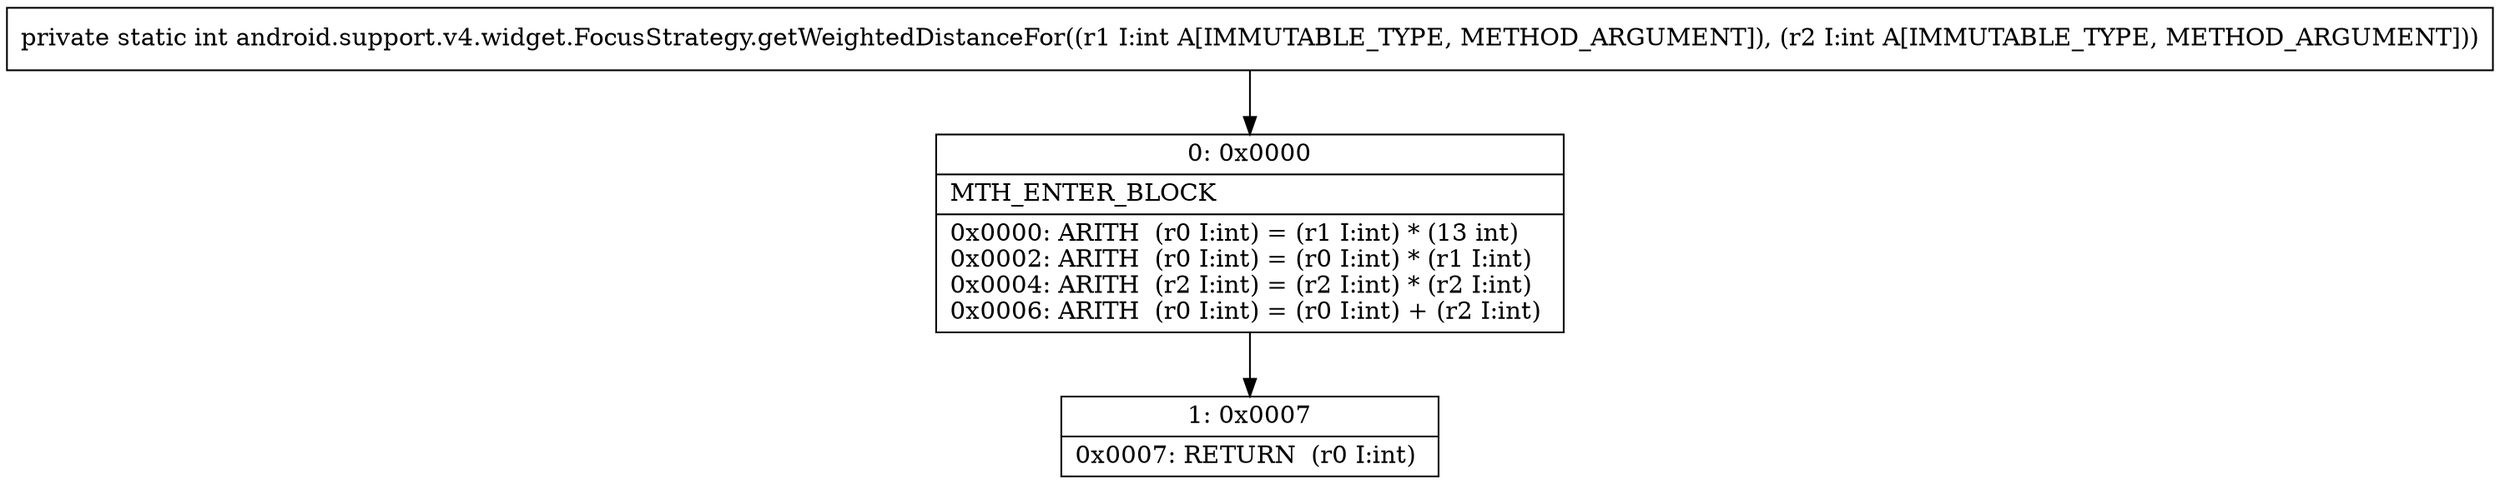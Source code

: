 digraph "CFG forandroid.support.v4.widget.FocusStrategy.getWeightedDistanceFor(II)I" {
Node_0 [shape=record,label="{0\:\ 0x0000|MTH_ENTER_BLOCK\l|0x0000: ARITH  (r0 I:int) = (r1 I:int) * (13 int) \l0x0002: ARITH  (r0 I:int) = (r0 I:int) * (r1 I:int) \l0x0004: ARITH  (r2 I:int) = (r2 I:int) * (r2 I:int) \l0x0006: ARITH  (r0 I:int) = (r0 I:int) + (r2 I:int) \l}"];
Node_1 [shape=record,label="{1\:\ 0x0007|0x0007: RETURN  (r0 I:int) \l}"];
MethodNode[shape=record,label="{private static int android.support.v4.widget.FocusStrategy.getWeightedDistanceFor((r1 I:int A[IMMUTABLE_TYPE, METHOD_ARGUMENT]), (r2 I:int A[IMMUTABLE_TYPE, METHOD_ARGUMENT])) }"];
MethodNode -> Node_0;
Node_0 -> Node_1;
}

